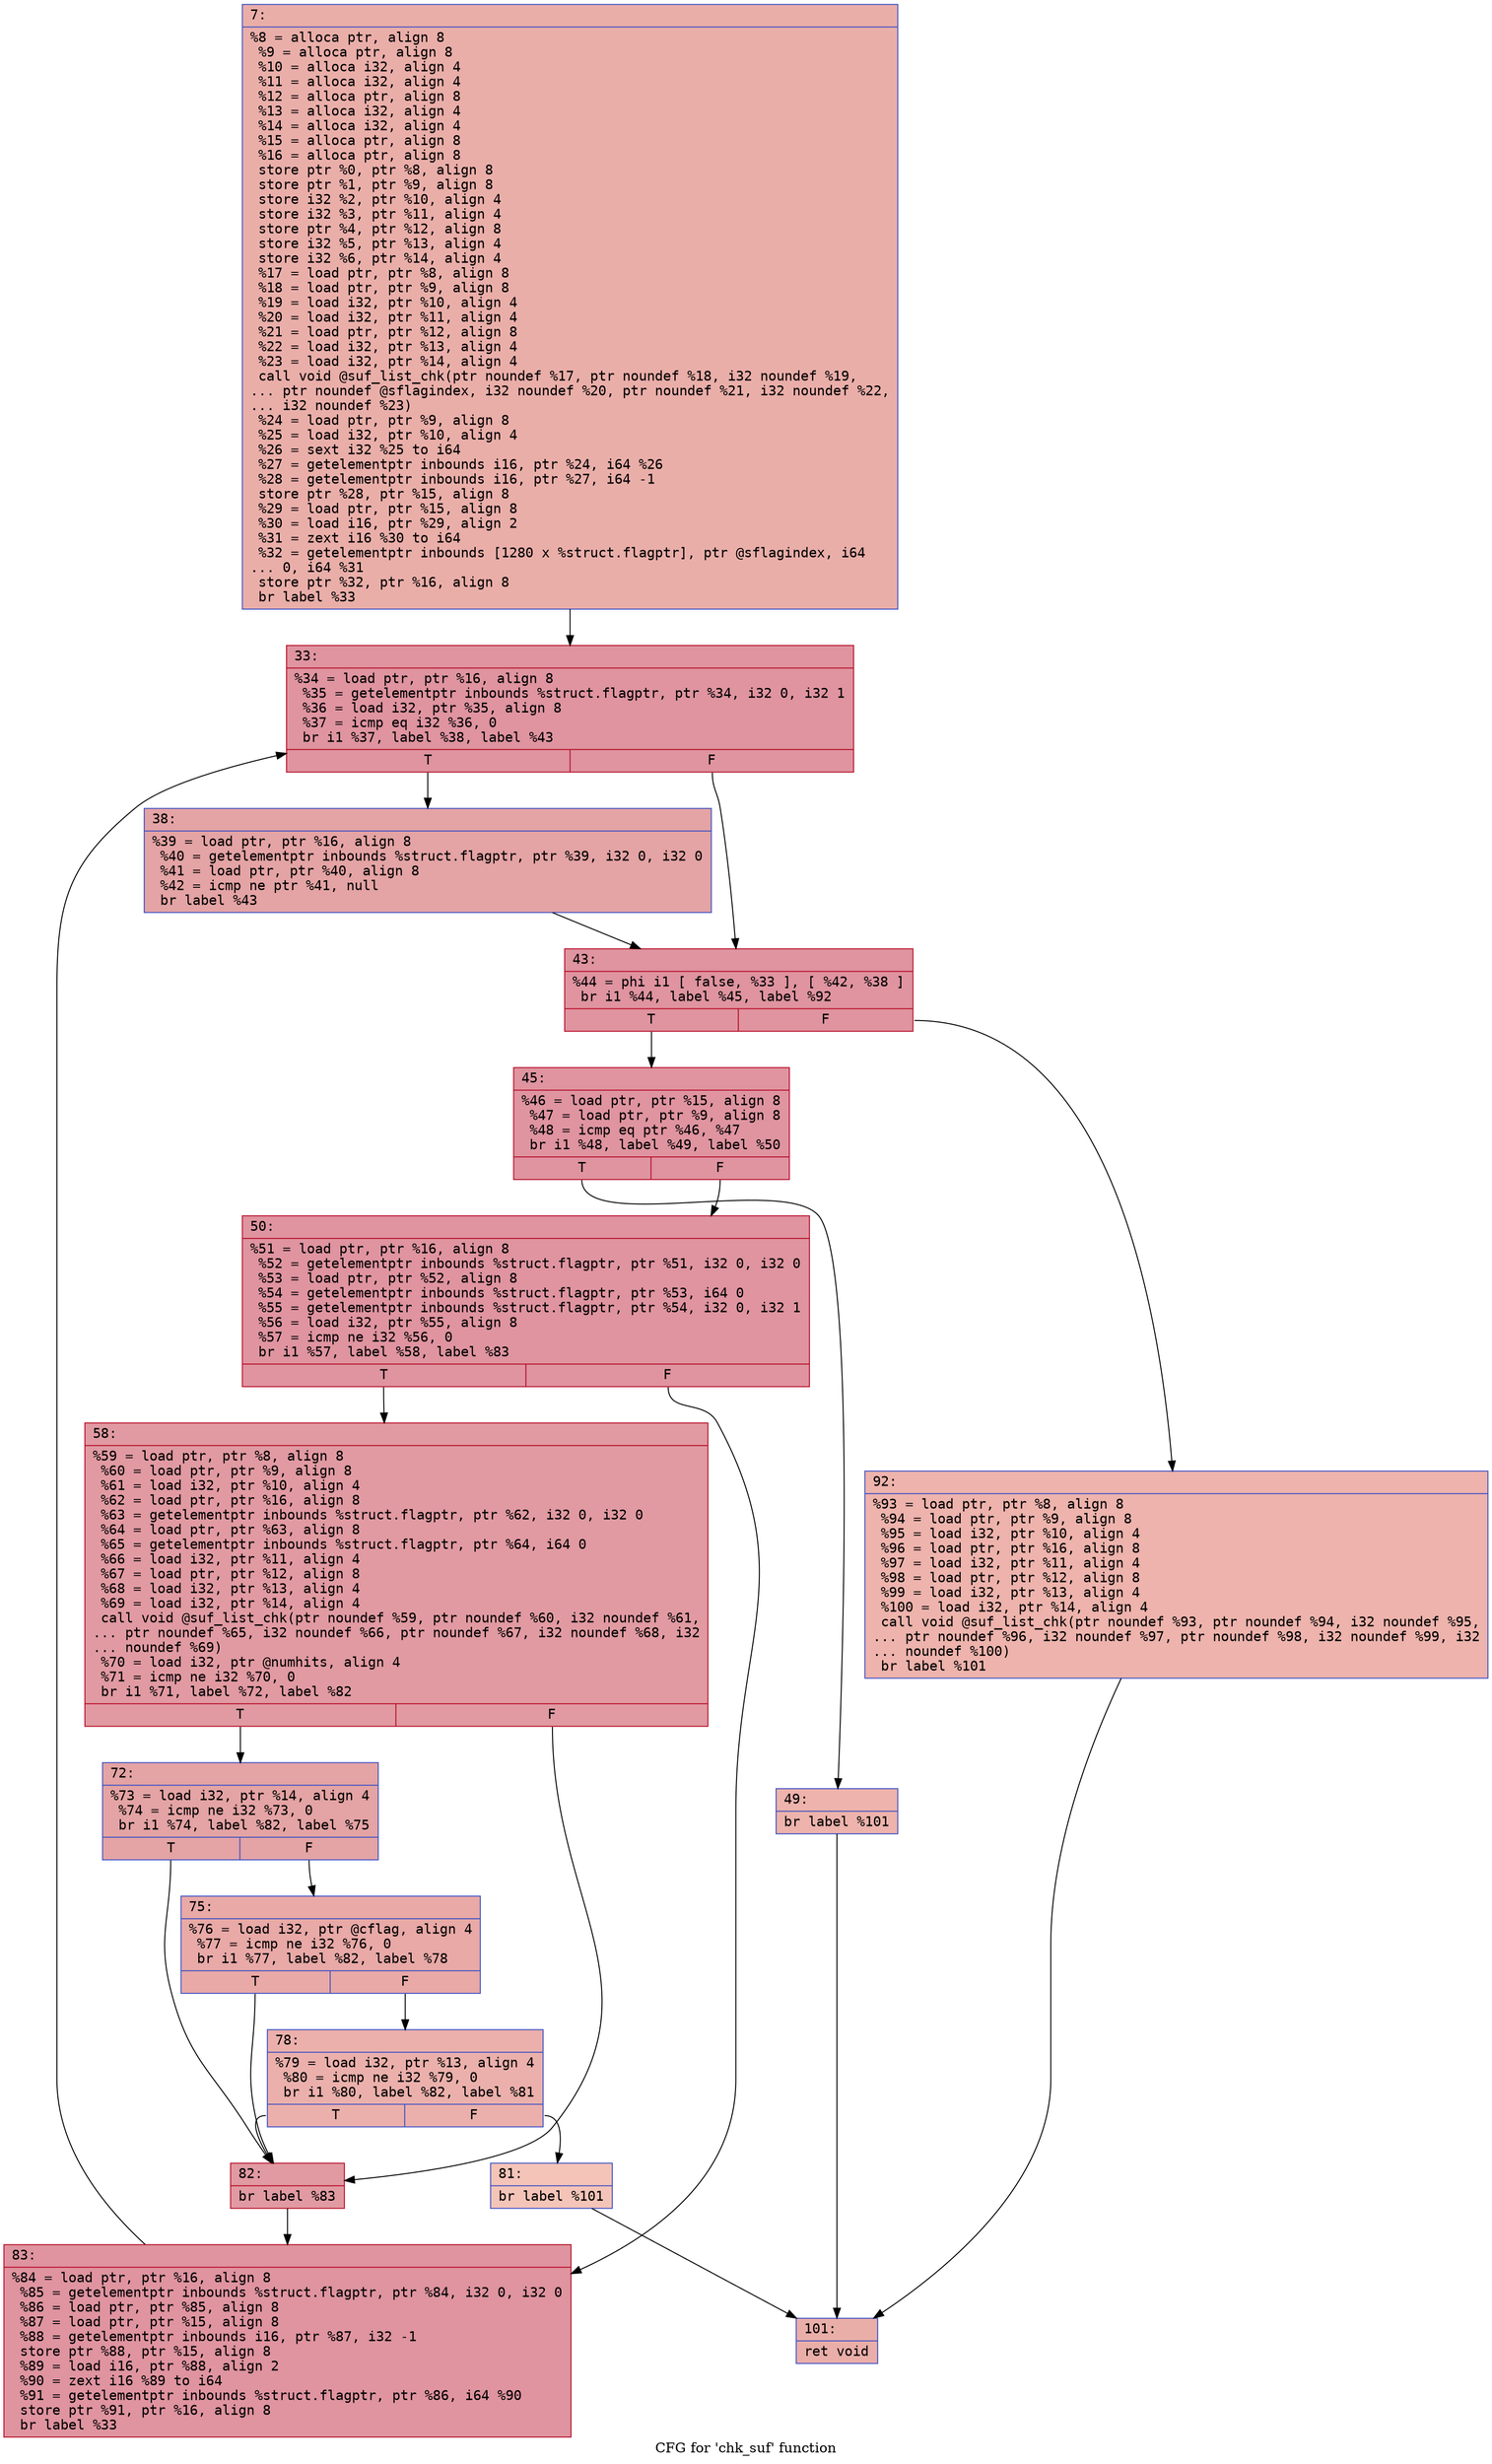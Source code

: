 digraph "CFG for 'chk_suf' function" {
	label="CFG for 'chk_suf' function";

	Node0x600001323660 [shape=record,color="#3d50c3ff", style=filled, fillcolor="#d0473d70" fontname="Courier",label="{7:\l|  %8 = alloca ptr, align 8\l  %9 = alloca ptr, align 8\l  %10 = alloca i32, align 4\l  %11 = alloca i32, align 4\l  %12 = alloca ptr, align 8\l  %13 = alloca i32, align 4\l  %14 = alloca i32, align 4\l  %15 = alloca ptr, align 8\l  %16 = alloca ptr, align 8\l  store ptr %0, ptr %8, align 8\l  store ptr %1, ptr %9, align 8\l  store i32 %2, ptr %10, align 4\l  store i32 %3, ptr %11, align 4\l  store ptr %4, ptr %12, align 8\l  store i32 %5, ptr %13, align 4\l  store i32 %6, ptr %14, align 4\l  %17 = load ptr, ptr %8, align 8\l  %18 = load ptr, ptr %9, align 8\l  %19 = load i32, ptr %10, align 4\l  %20 = load i32, ptr %11, align 4\l  %21 = load ptr, ptr %12, align 8\l  %22 = load i32, ptr %13, align 4\l  %23 = load i32, ptr %14, align 4\l  call void @suf_list_chk(ptr noundef %17, ptr noundef %18, i32 noundef %19,\l... ptr noundef @sflagindex, i32 noundef %20, ptr noundef %21, i32 noundef %22,\l... i32 noundef %23)\l  %24 = load ptr, ptr %9, align 8\l  %25 = load i32, ptr %10, align 4\l  %26 = sext i32 %25 to i64\l  %27 = getelementptr inbounds i16, ptr %24, i64 %26\l  %28 = getelementptr inbounds i16, ptr %27, i64 -1\l  store ptr %28, ptr %15, align 8\l  %29 = load ptr, ptr %15, align 8\l  %30 = load i16, ptr %29, align 2\l  %31 = zext i16 %30 to i64\l  %32 = getelementptr inbounds [1280 x %struct.flagptr], ptr @sflagindex, i64\l... 0, i64 %31\l  store ptr %32, ptr %16, align 8\l  br label %33\l}"];
	Node0x600001323660 -> Node0x6000013236b0[tooltip="7 -> 33\nProbability 100.00%" ];
	Node0x6000013236b0 [shape=record,color="#b70d28ff", style=filled, fillcolor="#b70d2870" fontname="Courier",label="{33:\l|  %34 = load ptr, ptr %16, align 8\l  %35 = getelementptr inbounds %struct.flagptr, ptr %34, i32 0, i32 1\l  %36 = load i32, ptr %35, align 8\l  %37 = icmp eq i32 %36, 0\l  br i1 %37, label %38, label %43\l|{<s0>T|<s1>F}}"];
	Node0x6000013236b0:s0 -> Node0x600001323700[tooltip="33 -> 38\nProbability 37.50%" ];
	Node0x6000013236b0:s1 -> Node0x600001323750[tooltip="33 -> 43\nProbability 62.50%" ];
	Node0x600001323700 [shape=record,color="#3d50c3ff", style=filled, fillcolor="#c32e3170" fontname="Courier",label="{38:\l|  %39 = load ptr, ptr %16, align 8\l  %40 = getelementptr inbounds %struct.flagptr, ptr %39, i32 0, i32 0\l  %41 = load ptr, ptr %40, align 8\l  %42 = icmp ne ptr %41, null\l  br label %43\l}"];
	Node0x600001323700 -> Node0x600001323750[tooltip="38 -> 43\nProbability 100.00%" ];
	Node0x600001323750 [shape=record,color="#b70d28ff", style=filled, fillcolor="#b70d2870" fontname="Courier",label="{43:\l|  %44 = phi i1 [ false, %33 ], [ %42, %38 ]\l  br i1 %44, label %45, label %92\l|{<s0>T|<s1>F}}"];
	Node0x600001323750:s0 -> Node0x6000013237a0[tooltip="43 -> 45\nProbability 96.88%" ];
	Node0x600001323750:s1 -> Node0x600001323ac0[tooltip="43 -> 92\nProbability 3.12%" ];
	Node0x6000013237a0 [shape=record,color="#b70d28ff", style=filled, fillcolor="#b70d2870" fontname="Courier",label="{45:\l|  %46 = load ptr, ptr %15, align 8\l  %47 = load ptr, ptr %9, align 8\l  %48 = icmp eq ptr %46, %47\l  br i1 %48, label %49, label %50\l|{<s0>T|<s1>F}}"];
	Node0x6000013237a0:s0 -> Node0x6000013237f0[tooltip="45 -> 49\nProbability 3.12%" ];
	Node0x6000013237a0:s1 -> Node0x600001323840[tooltip="45 -> 50\nProbability 96.88%" ];
	Node0x6000013237f0 [shape=record,color="#3d50c3ff", style=filled, fillcolor="#d6524470" fontname="Courier",label="{49:\l|  br label %101\l}"];
	Node0x6000013237f0 -> Node0x600001323b10[tooltip="49 -> 101\nProbability 100.00%" ];
	Node0x600001323840 [shape=record,color="#b70d28ff", style=filled, fillcolor="#b70d2870" fontname="Courier",label="{50:\l|  %51 = load ptr, ptr %16, align 8\l  %52 = getelementptr inbounds %struct.flagptr, ptr %51, i32 0, i32 0\l  %53 = load ptr, ptr %52, align 8\l  %54 = getelementptr inbounds %struct.flagptr, ptr %53, i64 0\l  %55 = getelementptr inbounds %struct.flagptr, ptr %54, i32 0, i32 1\l  %56 = load i32, ptr %55, align 8\l  %57 = icmp ne i32 %56, 0\l  br i1 %57, label %58, label %83\l|{<s0>T|<s1>F}}"];
	Node0x600001323840:s0 -> Node0x600001323890[tooltip="50 -> 58\nProbability 62.50%" ];
	Node0x600001323840:s1 -> Node0x600001323a70[tooltip="50 -> 83\nProbability 37.50%" ];
	Node0x600001323890 [shape=record,color="#b70d28ff", style=filled, fillcolor="#bb1b2c70" fontname="Courier",label="{58:\l|  %59 = load ptr, ptr %8, align 8\l  %60 = load ptr, ptr %9, align 8\l  %61 = load i32, ptr %10, align 4\l  %62 = load ptr, ptr %16, align 8\l  %63 = getelementptr inbounds %struct.flagptr, ptr %62, i32 0, i32 0\l  %64 = load ptr, ptr %63, align 8\l  %65 = getelementptr inbounds %struct.flagptr, ptr %64, i64 0\l  %66 = load i32, ptr %11, align 4\l  %67 = load ptr, ptr %12, align 8\l  %68 = load i32, ptr %13, align 4\l  %69 = load i32, ptr %14, align 4\l  call void @suf_list_chk(ptr noundef %59, ptr noundef %60, i32 noundef %61,\l... ptr noundef %65, i32 noundef %66, ptr noundef %67, i32 noundef %68, i32\l... noundef %69)\l  %70 = load i32, ptr @numhits, align 4\l  %71 = icmp ne i32 %70, 0\l  br i1 %71, label %72, label %82\l|{<s0>T|<s1>F}}"];
	Node0x600001323890:s0 -> Node0x6000013238e0[tooltip="58 -> 72\nProbability 62.50%" ];
	Node0x600001323890:s1 -> Node0x600001323a20[tooltip="58 -> 82\nProbability 37.50%" ];
	Node0x6000013238e0 [shape=record,color="#3d50c3ff", style=filled, fillcolor="#c32e3170" fontname="Courier",label="{72:\l|  %73 = load i32, ptr %14, align 4\l  %74 = icmp ne i32 %73, 0\l  br i1 %74, label %82, label %75\l|{<s0>T|<s1>F}}"];
	Node0x6000013238e0:s0 -> Node0x600001323a20[tooltip="72 -> 82\nProbability 62.50%" ];
	Node0x6000013238e0:s1 -> Node0x600001323930[tooltip="72 -> 75\nProbability 37.50%" ];
	Node0x600001323930 [shape=record,color="#3d50c3ff", style=filled, fillcolor="#ca3b3770" fontname="Courier",label="{75:\l|  %76 = load i32, ptr @cflag, align 4\l  %77 = icmp ne i32 %76, 0\l  br i1 %77, label %82, label %78\l|{<s0>T|<s1>F}}"];
	Node0x600001323930:s0 -> Node0x600001323a20[tooltip="75 -> 82\nProbability 62.50%" ];
	Node0x600001323930:s1 -> Node0x600001323980[tooltip="75 -> 78\nProbability 37.50%" ];
	Node0x600001323980 [shape=record,color="#3d50c3ff", style=filled, fillcolor="#d24b4070" fontname="Courier",label="{78:\l|  %79 = load i32, ptr %13, align 4\l  %80 = icmp ne i32 %79, 0\l  br i1 %80, label %82, label %81\l|{<s0>T|<s1>F}}"];
	Node0x600001323980:s0 -> Node0x600001323a20[tooltip="78 -> 82\nProbability 96.88%" ];
	Node0x600001323980:s1 -> Node0x6000013239d0[tooltip="78 -> 81\nProbability 3.12%" ];
	Node0x6000013239d0 [shape=record,color="#3d50c3ff", style=filled, fillcolor="#e97a5f70" fontname="Courier",label="{81:\l|  br label %101\l}"];
	Node0x6000013239d0 -> Node0x600001323b10[tooltip="81 -> 101\nProbability 100.00%" ];
	Node0x600001323a20 [shape=record,color="#b70d28ff", style=filled, fillcolor="#bb1b2c70" fontname="Courier",label="{82:\l|  br label %83\l}"];
	Node0x600001323a20 -> Node0x600001323a70[tooltip="82 -> 83\nProbability 100.00%" ];
	Node0x600001323a70 [shape=record,color="#b70d28ff", style=filled, fillcolor="#b70d2870" fontname="Courier",label="{83:\l|  %84 = load ptr, ptr %16, align 8\l  %85 = getelementptr inbounds %struct.flagptr, ptr %84, i32 0, i32 0\l  %86 = load ptr, ptr %85, align 8\l  %87 = load ptr, ptr %15, align 8\l  %88 = getelementptr inbounds i16, ptr %87, i32 -1\l  store ptr %88, ptr %15, align 8\l  %89 = load i16, ptr %88, align 2\l  %90 = zext i16 %89 to i64\l  %91 = getelementptr inbounds %struct.flagptr, ptr %86, i64 %90\l  store ptr %91, ptr %16, align 8\l  br label %33\l}"];
	Node0x600001323a70 -> Node0x6000013236b0[tooltip="83 -> 33\nProbability 100.00%" ];
	Node0x600001323ac0 [shape=record,color="#3d50c3ff", style=filled, fillcolor="#d6524470" fontname="Courier",label="{92:\l|  %93 = load ptr, ptr %8, align 8\l  %94 = load ptr, ptr %9, align 8\l  %95 = load i32, ptr %10, align 4\l  %96 = load ptr, ptr %16, align 8\l  %97 = load i32, ptr %11, align 4\l  %98 = load ptr, ptr %12, align 8\l  %99 = load i32, ptr %13, align 4\l  %100 = load i32, ptr %14, align 4\l  call void @suf_list_chk(ptr noundef %93, ptr noundef %94, i32 noundef %95,\l... ptr noundef %96, i32 noundef %97, ptr noundef %98, i32 noundef %99, i32\l... noundef %100)\l  br label %101\l}"];
	Node0x600001323ac0 -> Node0x600001323b10[tooltip="92 -> 101\nProbability 100.00%" ];
	Node0x600001323b10 [shape=record,color="#3d50c3ff", style=filled, fillcolor="#d0473d70" fontname="Courier",label="{101:\l|  ret void\l}"];
}
